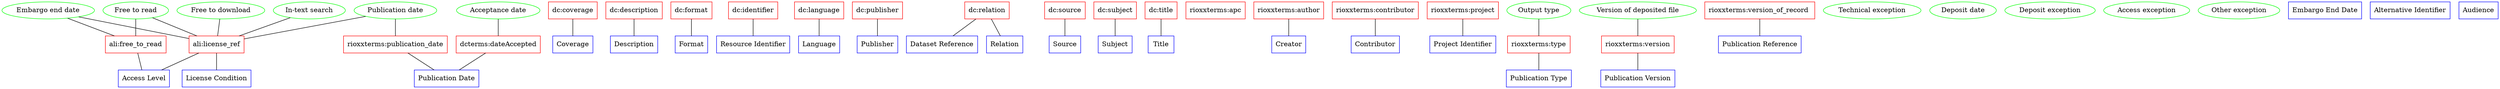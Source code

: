 graph mappings {

    rioxx_ali_free_to_read [label="ali:free_to_read", shape="box",color="red"]
    rioxx_ali_license_ref [label="ali:license_ref", shape="box",color="red"]
    rioxx_dc_coverage [label="dc:coverage", shape="box",color="red"]
    rioxx_dc_description [label="dc:description", shape="box",color="red"]
    rioxx_dc_format [label="dc:format", shape="box",color="red"]
    rioxx_dc_identifier [label="dc:identifier", shape="box",color="red"]
    rioxx_dc_language [label="dc:language", shape="box",color="red"]
    rioxx_dc_publisher [label="dc:publisher", shape="box",color="red"]
    rioxx_dc_relation [label="dc:relation", shape="box",color="red"]
    rioxx_dc_source [label="dc:source", shape="box",color="red"]
    rioxx_dc_subject [label="dc:subject", shape="box",color="red"]
    rioxx_dc_title [label="dc:title", shape="box",color="red"]
    rioxx_dcterms_dateAccepted [label="dcterms:dateAccepted", shape="box",color="red"]
    rioxx_rioxxterms_apc [label="rioxxterms:apc", shape="box",color="red"]
    rioxx_rioxxterms_author [label="rioxxterms:author", shape="box",color="red"]
    rioxx_rioxxterms_contributor [label="rioxxterms:contributor", shape="box",color="red"]
    rioxx_rioxxterms_project [label="rioxxterms:project", shape="box",color="red"]
    rioxx_rioxxterms_publication_date [label="rioxxterms:publication_date", shape="box",color="red"]
    rioxx_rioxxterms_type [label="rioxxterms:type", shape="box",color="red"]
    rioxx_rioxxterms_version [label="rioxxterms:version", shape="box",color="red"]
    rioxx_rioxxterms_version_of_record  [label="rioxxterms:version_of_record ", shape="box",color="red"]

    ref_Output_type [label="Output type",color="green"]
    ref_Acceptance_date [label="Acceptance date", color="green"]
    ref_Technical_exception [label="Technical exception", color="green"]
    ref_Version_of_deposited_file [label="Version of deposited file", color="green"]
    ref_Deposit_date [label="Deposit date", color="green"]
    ref_Deposit_exception [label="Deposit exception", color="green"]
    ref_Publication_date [label="Publication date", color="green"]
    ref_Embargo_end_date [label="Embargo end date", color="green"]
    ref_Free_to_read [label="Free to read", color="green"]
    ref_Free_to_download [label="Free to download", color="green"]
    ref_In_text_search [label="In-text search", color="green"]
    ref_Access_exception [label="Access exception", color="green"]
    ref_Other_exception [label="Other exception", color="green"]

    openaire_Title [label="Title",shape="box",color="blue"]
    openaire_Creator [label="Creator",shape="box",color="blue"]
    openaire_Project_Identifier [label="Project Identifier",shape="box",color="blue"]
    openaire_Access_Level [label="Access Level",shape="box",color="blue"]
    openaire_License_Condition [label="License Condition",shape="box",color="blue"]
    openaire_Embargo_End_Date [label="Embargo End Date",shape="box",color="blue"]
    openaire_Alternative_Identifier [label="Alternative Identifier",shape="box",color="blue"]
    openaire_Publication_Reference [label="Publication Reference",shape="box",color="blue"]
    openaire_Dataset_Reference [label="Dataset Reference",shape="box",color="blue"]
    openaire_Subject [label="Subject",shape="box",color="blue"]
    openaire_Description [label="Description",shape="box",color="blue"]
    openaire_Publisher [label="Publisher",shape="box",color="blue"]
    openaire_Contributor [label="Contributor",shape="box",color="blue"]
    openaire_Publication_Date [label="Publication Date",shape="box",color="blue"]
    openaire_Publication_Type [label="Publication Type",shape="box",color="blue"]
    openaire_Publication_Version [label="Publication Version",shape="box",color="blue"]
    openaire_Format [label="Format",shape="box",color="blue"]
    openaire_Resource_Identifier [label="Resource Identifier",shape="box",color="blue"]
    openaire_Source [label="Source",shape="box",color="blue"]
    openaire_Language [label="Language",shape="box",color="blue"]
    openaire_Relation [label="Relation",shape="box",color="blue"]
    openaire_Coverage [label="Coverage",shape="box",color="blue"]
    openaire_Audience [label="Audience",shape="box",color="blue"]

    ref_Output_type -- rioxx_rioxxterms_type
    ref_Acceptance_date -- rioxx_dcterms_dateAccepted
    ref_Version_of_deposited_file -- rioxx_rioxxterms_version
    ref_Publication_date -- rioxx_rioxxterms_publication_date
    ref_Publication_date -- rioxx_ali_license_ref
    ref_Embargo_end_date -- rioxx_ali_license_ref
    ref_Embargo_end_date -- rioxx_ali_free_to_read
    ref_Free_to_read -- rioxx_ali_license_ref
    ref_Free_to_read -- rioxx_ali_free_to_read
    ref_Free_to_download -- rioxx_ali_license_ref
    ref_In_text_search -- rioxx_ali_license_ref

    rioxx_ali_free_to_read -- openaire_Access_Level
    rioxx_ali_license_ref -- openaire_Access_Level
    rioxx_ali_license_ref -- openaire_License_Condition
    rioxx_dc_coverage -- openaire_Coverage
    rioxx_dc_description -- openaire_Description
    rioxx_dc_format -- openaire_Format
    rioxx_dc_identifier -- openaire_Resource_Identifier
    rioxx_dc_language -- openaire_Language
    rioxx_dc_publisher -- openaire_Publisher
    rioxx_dc_relation -- openaire_Dataset_Reference
    rioxx_dc_relation -- openaire_Relation
    rioxx_dc_source -- openaire_Source
    rioxx_dc_subject -- openaire_Subject
    rioxx_dc_title -- openaire_Title
    rioxx_dcterms_dateAccepted -- openaire_Publication_Date
    rioxx_rioxxterms_author -- openaire_Creator
    rioxx_rioxxterms_contributor -- openaire_Contributor
    rioxx_rioxxterms_project -- openaire_Project_Identifier
    rioxx_rioxxterms_publication_date -- openaire_Publication_Date
    rioxx_rioxxterms_type -- openaire_Publication_Type
    rioxx_rioxxterms_version_of_record -- openaire_Publication_Reference
    rioxx_rioxxterms_version -- openaire_Publication_Version
    
}
